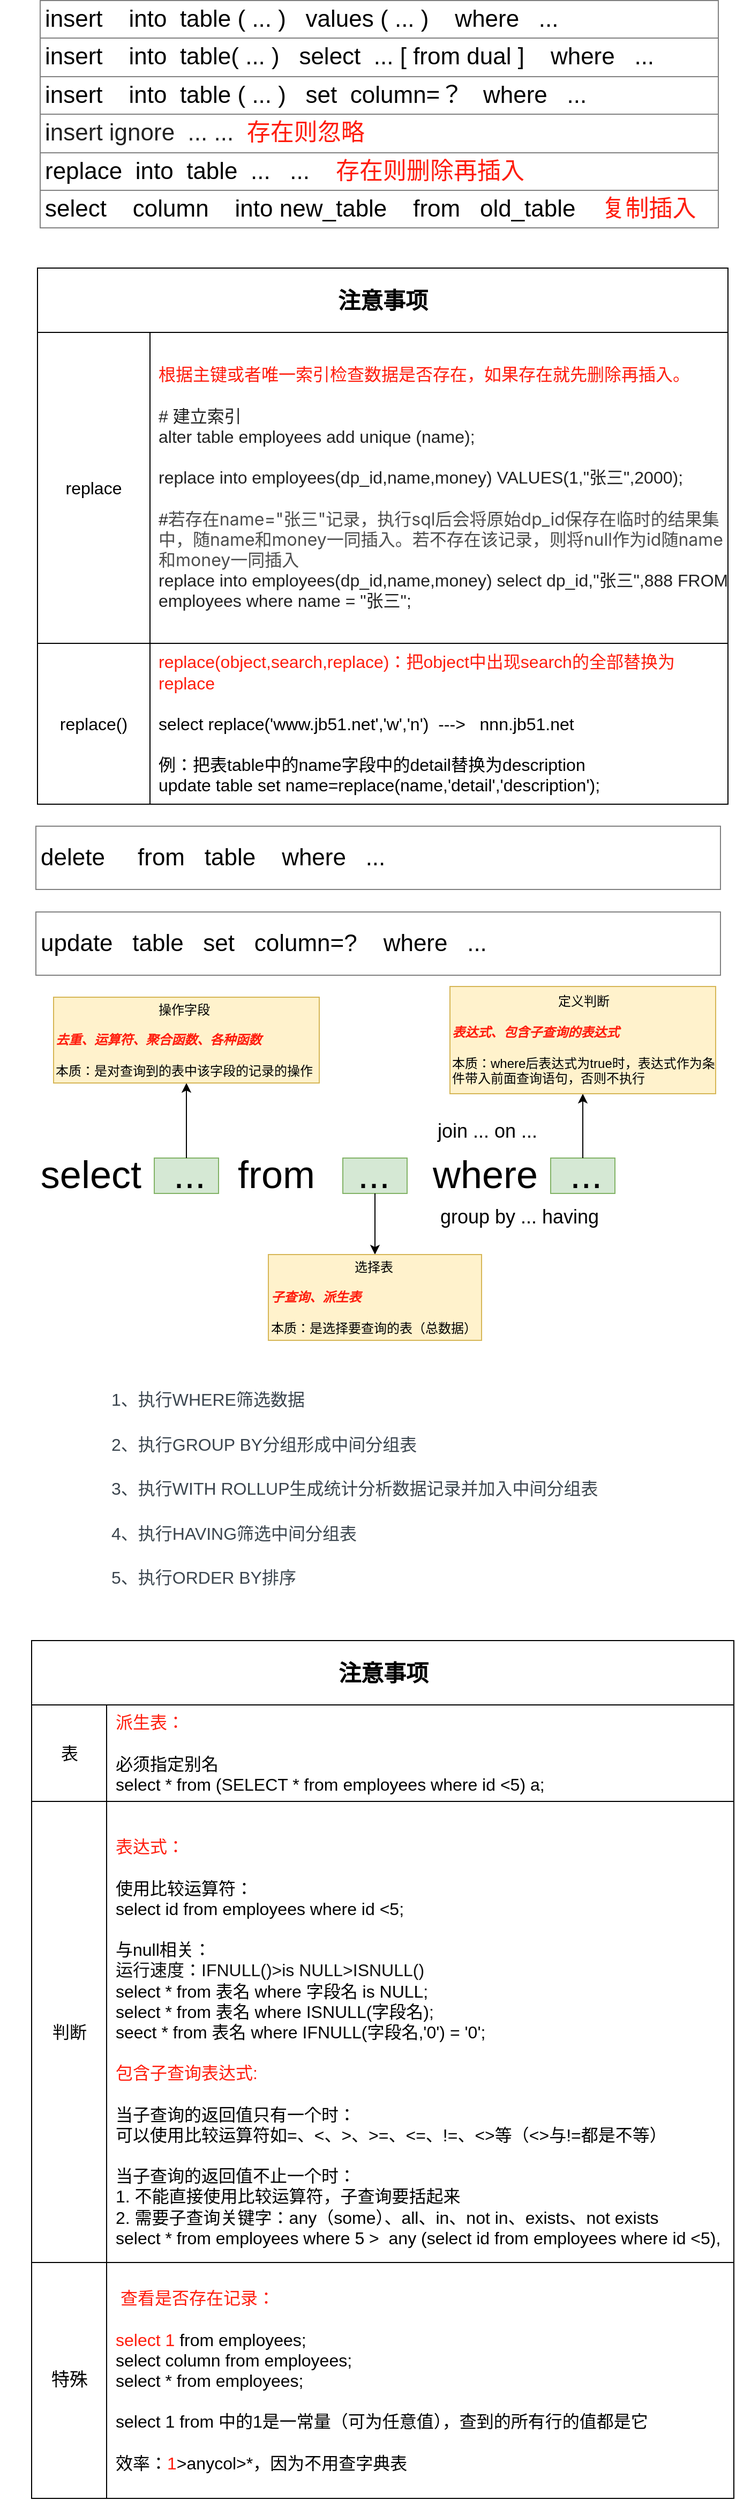 <mxfile version="13.3.9" type="device"><diagram id="LqETwdudhamUh1wzmrYi" name="Page-1"><mxGraphModel dx="1902" dy="2302" grid="1" gridSize="10" guides="1" tooltips="1" connect="1" arrows="1" fold="1" page="1" pageScale="1" pageWidth="827" pageHeight="1169" math="0" shadow="0"><root><mxCell id="0"/><mxCell id="1" parent="0"/><mxCell id="GZuF-bOFFw0pZbclXcoZ-13" value="" style="rounded=1;whiteSpace=wrap;html=1;arcSize=0;fillColor=#d5e8d4;strokeColor=#82b366;" parent="1" vertex="1"><mxGeometry x="194" y="200" width="60" height="33" as="geometry"/></mxCell><mxCell id="GZuF-bOFFw0pZbclXcoZ-19" value="" style="edgeStyle=orthogonalEdgeStyle;rounded=0;orthogonalLoop=1;jettySize=auto;html=1;" parent="1" source="GZuF-bOFFw0pZbclXcoZ-13" target="GZuF-bOFFw0pZbclXcoZ-18" edge="1"><mxGeometry relative="1" as="geometry"/></mxCell><mxCell id="GZuF-bOFFw0pZbclXcoZ-18" value="&lt;div style=&quot;text-align: center&quot;&gt;&lt;span&gt;操作字段&lt;/span&gt;&lt;/div&gt;&lt;b&gt;&lt;i&gt;&lt;font color=&quot;#ff1d0d&quot;&gt;&lt;br&gt;去重、运算符、聚合函数、各种函数&lt;br&gt;&lt;br&gt;&lt;/font&gt;&lt;/i&gt;&lt;/b&gt;&lt;div&gt;本质：是对查询到的表中该字段的记录的操作&lt;/div&gt;" style="rounded=1;whiteSpace=wrap;html=1;arcSize=0;fillColor=#fff2cc;strokeColor=#d6b656;align=left;" parent="1" vertex="1"><mxGeometry x="100" y="50" width="248" height="80" as="geometry"/></mxCell><mxCell id="GZuF-bOFFw0pZbclXcoZ-21" value="" style="rounded=1;whiteSpace=wrap;html=1;arcSize=0;fillColor=#d5e8d4;strokeColor=#82b366;" parent="1" vertex="1"><mxGeometry x="370" y="200" width="60" height="33" as="geometry"/></mxCell><mxCell id="GZuF-bOFFw0pZbclXcoZ-22" value="" style="edgeStyle=orthogonalEdgeStyle;rounded=0;orthogonalLoop=1;jettySize=auto;html=1;" parent="1" source="GZuF-bOFFw0pZbclXcoZ-21" target="GZuF-bOFFw0pZbclXcoZ-23" edge="1"><mxGeometry relative="1" as="geometry"><Array as="points"><mxPoint x="440" y="290"/><mxPoint x="440" y="290"/></Array></mxGeometry></mxCell><mxCell id="GZuF-bOFFw0pZbclXcoZ-23" value="&lt;div style=&quot;text-align: center&quot;&gt;&lt;span&gt;选择表&lt;/span&gt;&lt;/div&gt;&lt;br&gt;&lt;font style=&quot;font-size: 12px&quot; color=&quot;#ff1d0d&quot;&gt;&lt;b&gt;&lt;i&gt;子查询、派生表&lt;/i&gt;&lt;/b&gt;&lt;/font&gt;&lt;br&gt;&lt;br&gt;&lt;div&gt;本质：是选择要查询的表（总数据）&lt;/div&gt;" style="rounded=1;whiteSpace=wrap;html=1;arcSize=0;fillColor=#fff2cc;strokeColor=#d6b656;align=left;" parent="1" vertex="1"><mxGeometry x="300.5" y="290" width="199" height="80" as="geometry"/></mxCell><mxCell id="GZuF-bOFFw0pZbclXcoZ-24" value="" style="rounded=1;whiteSpace=wrap;html=1;arcSize=0;fillColor=#d5e8d4;strokeColor=#82b366;" parent="1" vertex="1"><mxGeometry x="564" y="200" width="60" height="33" as="geometry"/></mxCell><mxCell id="GZuF-bOFFw0pZbclXcoZ-25" value="" style="edgeStyle=orthogonalEdgeStyle;rounded=0;orthogonalLoop=1;jettySize=auto;html=1;" parent="1" source="GZuF-bOFFw0pZbclXcoZ-24" target="GZuF-bOFFw0pZbclXcoZ-26" edge="1"><mxGeometry relative="1" as="geometry"/></mxCell><mxCell id="GZuF-bOFFw0pZbclXcoZ-26" value="&lt;div style=&quot;text-align: center&quot;&gt;&lt;span&gt;定义判断&lt;/span&gt;&lt;/div&gt;&lt;div style=&quot;text-align: center&quot;&gt;&lt;br&gt;&lt;/div&gt;&lt;i&gt;&lt;b&gt;&lt;font color=&quot;#ff1d0d&quot;&gt;表达式、包含子查询的表达式&lt;/font&gt;&lt;/b&gt;&lt;/i&gt;&lt;br&gt;&lt;br&gt;&lt;div&gt;本质：where后表达式为true时，表达式作为条件带入前面查询语句，否则不执行&lt;/div&gt;" style="rounded=1;whiteSpace=wrap;html=1;arcSize=0;fillColor=#fff2cc;strokeColor=#d6b656;align=left;" parent="1" vertex="1"><mxGeometry x="470" y="40" width="248" height="100" as="geometry"/></mxCell><mxCell id="GZuF-bOFFw0pZbclXcoZ-1" value="&lt;font style=&quot;font-size: 36px&quot;&gt;select&amp;nbsp; &amp;nbsp;...&amp;nbsp; &amp;nbsp;from&amp;nbsp; &amp;nbsp; ...&amp;nbsp; &amp;nbsp; where&amp;nbsp; &amp;nbsp;...&lt;/font&gt;" style="text;html=1;strokeColor=none;fillColor=none;align=center;verticalAlign=middle;whiteSpace=wrap;rounded=0;" parent="1" vertex="1"><mxGeometry x="50" y="180" width="600" height="70" as="geometry"/></mxCell><mxCell id="GZuF-bOFFw0pZbclXcoZ-167" value="&lt;table border=&quot;1&quot; width=&quot;100%&quot; cellpadding=&quot;4&quot; style=&quot;width: 100% ; height: 100% ; border-collapse: collapse ; font-size: 22px&quot;&gt;&lt;tbody&gt;&lt;tr&gt;&lt;th&gt;&lt;font style=&quot;font-size: 22px&quot;&gt;&lt;span style=&quot;font-weight: 400&quot;&gt;insert&amp;nbsp; &amp;nbsp; into&amp;nbsp; table ( ... )&amp;nbsp; &amp;nbsp;values ( ... )&amp;nbsp; &amp;nbsp; where&amp;nbsp; &amp;nbsp;...&lt;/span&gt;&lt;br&gt;&lt;/font&gt;&lt;/th&gt;&lt;/tr&gt;&lt;tr&gt;&lt;td&gt;&lt;font style=&quot;font-size: 22px&quot;&gt;insert&amp;nbsp; &amp;nbsp; into&amp;nbsp; table( ... )&amp;nbsp; &amp;nbsp;select&amp;nbsp; ... [ from dual ]&amp;nbsp; &amp;nbsp; where&amp;nbsp; &amp;nbsp;...&lt;br&gt;&lt;/font&gt;&lt;/td&gt;&lt;/tr&gt;&lt;tr&gt;&lt;td&gt;&lt;font&gt;insert&amp;nbsp; &amp;nbsp; into&amp;nbsp; table ( ... )&amp;nbsp; &amp;nbsp;set&amp;nbsp;&amp;nbsp;column=？&amp;nbsp; &amp;nbsp;where&amp;nbsp; &amp;nbsp;...&lt;br&gt;&lt;/font&gt;&lt;/td&gt;&lt;/tr&gt;&lt;tr&gt;&lt;td&gt;i&lt;span style=&quot;font-family: &amp;#34;tahoma&amp;#34; , &amp;#34;arial&amp;#34; , &amp;#34;microsoft yahei&amp;#34; ; background-color: rgb(255 , 255 , 255)&quot;&gt;&lt;font color=&quot;#222222&quot;&gt;nsert ignore&amp;nbsp; ... ...&amp;nbsp;&amp;nbsp;&lt;/font&gt;&lt;font color=&quot;#ff1d0d&quot;&gt;存在则忽略&lt;/font&gt;&lt;/span&gt;&lt;br&gt;&lt;/td&gt;&lt;/tr&gt;&lt;tr&gt;&lt;td&gt;&lt;font&gt;replace&amp;nbsp; into&amp;nbsp; table&amp;nbsp; ...&amp;nbsp; &amp;nbsp;...&amp;nbsp; &amp;nbsp; &lt;font color=&quot;#ff1d0d&quot;&gt;存在则删除再插入&lt;/font&gt;&lt;br&gt;&lt;/font&gt;&lt;/td&gt;&lt;/tr&gt;&lt;tr&gt;&lt;td&gt;select&amp;nbsp; &amp;nbsp; column&amp;nbsp; &amp;nbsp; into new_table&amp;nbsp; &amp;nbsp; from&amp;nbsp; &amp;nbsp;old_table&amp;nbsp; &amp;nbsp;&amp;nbsp;&lt;font color=&quot;#ff1d0d&quot;&gt;复制插入&lt;/font&gt;&lt;br&gt;&lt;/td&gt;&lt;/tr&gt;&lt;/tbody&gt;&lt;/table&gt;" style="text;html=1;overflow=fill;fontSize=26;align=left;strokeWidth=3;" parent="1" vertex="1"><mxGeometry x="86.5" y="-880" width="633.5" height="213" as="geometry"/></mxCell><mxCell id="GZuF-bOFFw0pZbclXcoZ-179" value="&lt;table border=&quot;1&quot; width=&quot;100%&quot; cellpadding=&quot;4&quot; style=&quot;width: 100%; height: 100%; border-collapse: collapse; font-size: 22px;&quot;&gt;&lt;tbody style=&quot;font-size: 22px;&quot;&gt;&lt;tr style=&quot;font-size: 22px;&quot;&gt;&lt;th style=&quot;font-size: 22px;&quot;&gt;&lt;span style=&quot;font-size: 22px; font-weight: 400;&quot;&gt;update&amp;nbsp; &amp;nbsp;table&amp;nbsp; &amp;nbsp;set&amp;nbsp; &amp;nbsp;&lt;/span&gt;&lt;span style=&quot;font-weight: normal; font-size: 22px;&quot;&gt;column=?&lt;/span&gt;&lt;span style=&quot;font-size: 22px; font-weight: 400;&quot;&gt;&amp;nbsp;&amp;nbsp; &amp;nbsp;where&amp;nbsp; &amp;nbsp;...&lt;/span&gt;&lt;br style=&quot;font-size: 22px;&quot;&gt;&lt;/th&gt;&lt;/tr&gt;&lt;/tbody&gt;&lt;/table&gt;" style="text;html=1;strokeColor=none;fillColor=none;overflow=fill;fontSize=22;align=left;" parent="1" vertex="1"><mxGeometry x="83.25" y="-30" width="640" height="60" as="geometry"/></mxCell><mxCell id="GZuF-bOFFw0pZbclXcoZ-180" value="&lt;table border=&quot;1&quot; width=&quot;100%&quot; cellpadding=&quot;4&quot; style=&quot;width: 100%; height: 100%; border-collapse: collapse; font-size: 22px;&quot;&gt;&lt;tbody style=&quot;font-size: 22px;&quot;&gt;&lt;tr style=&quot;font-size: 22px;&quot;&gt;&lt;th style=&quot;font-size: 22px;&quot;&gt;&lt;span style=&quot;font-size: 22px; font-weight: 400;&quot;&gt;delete&amp;nbsp; &amp;nbsp; &amp;nbsp;from&amp;nbsp;&lt;/span&gt;&lt;span style=&quot;font-weight: normal; font-size: 22px;&quot;&gt;&lt;span style=&quot;font-size: 22px;&quot;&gt; &lt;/span&gt;&lt;span style=&quot;font-size: 22px;&quot;&gt;&amp;nbsp;&lt;/span&gt;table&lt;span style=&quot;font-size: 22px;&quot;&gt;&amp;nbsp;&lt;/span&gt;&lt;/span&gt;&lt;span style=&quot;font-size: 22px; font-weight: 400;&quot;&gt;&amp;nbsp; &amp;nbsp;&lt;/span&gt;&lt;span style=&quot;font-size: 22px; font-weight: 400;&quot;&gt;where&amp;nbsp; &amp;nbsp;...&lt;/span&gt;&lt;br style=&quot;font-size: 22px;&quot;&gt;&lt;/th&gt;&lt;/tr&gt;&lt;/tbody&gt;&lt;/table&gt;" style="text;html=1;strokeColor=none;fillColor=none;overflow=fill;fontSize=22;align=left;" parent="1" vertex="1"><mxGeometry x="83.25" y="-110" width="640" height="60" as="geometry"/></mxCell><mxCell id="queoFzXOeJhfiTyC-tn1-11" value="&lt;font style=&quot;font-size: 21px&quot;&gt;注意事项&lt;/font&gt;" style="shape=table;html=1;whiteSpace=wrap;startSize=60;container=1;collapsible=0;childLayout=tableLayout;fixedRows=1;rowLines=0;fontStyle=1;align=center;fontSize=16;columnLines=1;resizeLast=0;arcSize=15;resizeLastRow=0;fillOpacity=100;" parent="1" vertex="1"><mxGeometry x="85" y="-630" width="644.5" height="500" as="geometry"/></mxCell><mxCell id="queoFzXOeJhfiTyC-tn1-12" value="" style="shape=partialRectangle;html=1;whiteSpace=wrap;collapsible=0;dropTarget=0;pointerEvents=0;fillColor=none;top=0;left=0;bottom=1;right=0;points=[[0,0.5],[1,0.5]];portConstraint=eastwest;" parent="queoFzXOeJhfiTyC-tn1-11" vertex="1"><mxGeometry y="60" width="644.5" height="290" as="geometry"/></mxCell><mxCell id="queoFzXOeJhfiTyC-tn1-13" value="&lt;span style=&quot;text-align: left&quot;&gt;&lt;font style=&quot;font-size: 16px&quot;&gt;replace&lt;/font&gt;&lt;/span&gt;" style="shape=partialRectangle;html=1;whiteSpace=wrap;connectable=0;fillColor=none;top=0;left=0;bottom=0;right=0;overflow=hidden;fontSize=15;" parent="queoFzXOeJhfiTyC-tn1-12" vertex="1"><mxGeometry width="105" height="290" as="geometry"/></mxCell><mxCell id="queoFzXOeJhfiTyC-tn1-14" value="&lt;font style=&quot;font-size: 16px&quot;&gt;&lt;span style=&quot;background-color: rgb(255 , 255 , 255)&quot;&gt;&lt;font face=&quot;tahoma, arial, microsoft yahei&quot; color=&quot;#ff1d0d&quot; style=&quot;font-size: 16px&quot;&gt;&lt;br&gt;根据主键或者唯一索引检查数据是否存在，如果存在就先删除再插入。&lt;/font&gt;&lt;br&gt;&lt;div&gt;&lt;font color=&quot;#222222&quot; face=&quot;tahoma, arial, microsoft yahei&quot; style=&quot;font-size: 16px&quot;&gt;&lt;br&gt;&lt;/font&gt;&lt;/div&gt;&lt;div&gt;&lt;font color=&quot;#222222&quot; face=&quot;tahoma, arial, microsoft yahei&quot; style=&quot;font-size: 16px&quot;&gt;# 建立索引&lt;/font&gt;&lt;/div&gt;&lt;div&gt;&lt;div&gt;&lt;font color=&quot;#222222&quot; face=&quot;tahoma, arial, microsoft yahei&quot; style=&quot;font-size: 16px&quot;&gt;alter table employees add unique (name);&lt;/font&gt;&lt;/div&gt;&lt;div&gt;&lt;font color=&quot;#222222&quot; face=&quot;tahoma, arial, microsoft yahei&quot; style=&quot;font-size: 16px&quot;&gt;&lt;br&gt;&lt;/font&gt;&lt;/div&gt;&lt;div&gt;&lt;font color=&quot;#222222&quot; face=&quot;tahoma, arial, microsoft yahei&quot; style=&quot;font-size: 16px&quot;&gt;replace into employees(dp_id,name,money) VALUES(1,&quot;张三&quot;,2000);&lt;/font&gt;&lt;/div&gt;&lt;/div&gt;&lt;div&gt;&lt;br&gt;&lt;/div&gt;&lt;/span&gt;&lt;span style=&quot;background-color: rgb(255 , 255 , 255)&quot;&gt;&lt;font color=&quot;#222222&quot; face=&quot;tahoma, arial, microsoft yahei&quot; style=&quot;font-size: 16px&quot;&gt;#&lt;/font&gt;&lt;/span&gt;&lt;span style=&quot;color: rgb(77 , 77 , 77) ; font-family: &amp;#34;microsoft yahei&amp;#34; , &amp;#34;sf pro display&amp;#34; , &amp;#34;roboto&amp;#34; , &amp;#34;noto&amp;#34; , &amp;#34;arial&amp;#34; , &amp;#34;pingfang sc&amp;#34; , sans-serif ; background-color: rgb(255 , 255 , 255)&quot;&gt;若存在name=&quot;张三&quot;记录，执行sql后会将原始dp_id保存在临时的结果集中，随name和money一同插入。若不存在该记录，则将null作为id随name和money一同插入&lt;/span&gt;&lt;/font&gt;&lt;span style=&quot;background-color: rgb(255 , 255 , 255) ; font-size: 16px&quot;&gt;&lt;div&gt;&lt;font color=&quot;#222222&quot; face=&quot;tahoma, arial, microsoft yahei&quot; style=&quot;font-size: 16px&quot;&gt;&lt;div&gt;replace into employees(dp_id,name,money) select dp_id,&quot;张三&quot;,888 FROM employees where name = &quot;张三&quot;;&lt;/div&gt;&lt;/font&gt;&lt;/div&gt;&lt;br&gt;&lt;/span&gt;" style="shape=partialRectangle;html=1;whiteSpace=wrap;connectable=0;fillColor=none;top=0;left=0;bottom=0;right=0;align=left;spacingLeft=6;overflow=hidden;" parent="queoFzXOeJhfiTyC-tn1-12" vertex="1"><mxGeometry x="105" width="540" height="290" as="geometry"/></mxCell><mxCell id="queoFzXOeJhfiTyC-tn1-24" style="shape=partialRectangle;html=1;whiteSpace=wrap;collapsible=0;dropTarget=0;pointerEvents=0;fillColor=none;top=0;left=0;bottom=1;right=0;points=[[0,0.5],[1,0.5]];portConstraint=eastwest;" parent="queoFzXOeJhfiTyC-tn1-11" vertex="1"><mxGeometry y="350" width="644.5" height="150" as="geometry"/></mxCell><mxCell id="queoFzXOeJhfiTyC-tn1-25" value="&lt;font style=&quot;font-size: 16px&quot;&gt;replace()&lt;/font&gt;" style="shape=partialRectangle;html=1;whiteSpace=wrap;connectable=0;fillColor=none;top=0;left=0;bottom=0;right=0;overflow=hidden;fontSize=15;" parent="queoFzXOeJhfiTyC-tn1-24" vertex="1"><mxGeometry width="105" height="150" as="geometry"/></mxCell><mxCell id="queoFzXOeJhfiTyC-tn1-26" value="&lt;div style=&quot;font-size: 16px&quot;&gt;&lt;font style=&quot;font-size: 16px&quot; color=&quot;#ff1d0d&quot;&gt;replace(object,search,replace)：&lt;/font&gt;&lt;span style=&quot;color: rgb(255 , 29 , 13)&quot;&gt;把object中出现search的全部替换为replace&lt;/span&gt;&lt;/div&gt;&lt;div style=&quot;font-size: 16px&quot;&gt;&lt;font style=&quot;font-size: 16px&quot; color=&quot;#ff1d0d&quot;&gt;&lt;br&gt;&lt;/font&gt;&lt;/div&gt;&lt;div style=&quot;font-size: 16px&quot;&gt;&lt;font style=&quot;font-size: 16px&quot;&gt;select replace('www.jb51.net','w','n')&amp;nbsp; ---&amp;gt;&amp;nbsp; &amp;nbsp;nnn.jb51.net&lt;/font&gt;&lt;/div&gt;&lt;div style=&quot;font-size: 16px&quot;&gt;&lt;font style=&quot;font-size: 16px&quot;&gt;&lt;br&gt;&lt;/font&gt;&lt;/div&gt;&lt;div style=&quot;font-size: 16px&quot;&gt;&lt;font style=&quot;font-size: 16px&quot;&gt;例：把表table中的name字段中的detail替换为description&lt;/font&gt;&lt;/div&gt;&lt;div style=&quot;font-size: 16px&quot;&gt;&lt;font style=&quot;font-size: 16px&quot;&gt;update table set name=replace(name,'detail','description');&lt;/font&gt;&lt;/div&gt;" style="shape=partialRectangle;html=1;whiteSpace=wrap;connectable=0;fillColor=none;top=0;left=0;bottom=0;right=0;align=left;spacingLeft=6;overflow=hidden;" parent="queoFzXOeJhfiTyC-tn1-24" vertex="1"><mxGeometry x="105" width="540" height="150" as="geometry"/></mxCell><mxCell id="2h2UwG7OW9Jb-SsPU4Pz-1" value="&lt;font style=&quot;font-size: 18px&quot;&gt;join ... on ...&lt;/font&gt;" style="text;html=1;strokeColor=none;fillColor=none;align=center;verticalAlign=middle;whiteSpace=wrap;rounded=0;" parent="1" vertex="1"><mxGeometry x="390" y="140" width="230" height="70" as="geometry"/></mxCell><mxCell id="2h2UwG7OW9Jb-SsPU4Pz-2" value="&lt;font style=&quot;font-size: 18px&quot;&gt;group by ... having&lt;/font&gt;" style="text;html=1;strokeColor=none;fillColor=none;align=center;verticalAlign=middle;whiteSpace=wrap;rounded=0;" parent="1" vertex="1"><mxGeometry x="420" y="220" width="230" height="70" as="geometry"/></mxCell><mxCell id="GNP6eOdqd0w3oYVWneXA-1" value="&lt;p class=&quot;md-end-block md-p md-focus&quot; style=&quot;box-sizing: border-box; line-height: 1.6; margin-top: 1rem; margin-bottom: 1rem; font-size: 16px; font-weight: 500; font-style: normal; color: rgb(59, 69, 78); position: relative; text-indent: 2em; letter-spacing: normal; text-transform: none; word-spacing: 0px; background-color: rgb(255, 255, 255); text-decoration: none;&quot;&gt;&lt;span class=&quot;md-plain&quot; style=&quot;box-sizing: border-box ; text-indent: 0px&quot;&gt;1、执行WHERE筛选数据&lt;/span&gt;&lt;/p&gt;&lt;p class=&quot;md-end-block md-p&quot; style=&quot;box-sizing: border-box; line-height: 1.6; margin-top: 1rem; margin-bottom: 1rem; font-size: 16px; font-weight: 500; font-style: normal; color: rgb(59, 69, 78); position: relative; text-indent: 2em; letter-spacing: normal; text-transform: none; word-spacing: 0px; background-color: rgb(255, 255, 255); text-decoration: none;&quot;&gt;&lt;span class=&quot;md-plain&quot; style=&quot;box-sizing: border-box ; text-indent: 0px&quot;&gt;2、执行GROUP BY分组形成中间分组表&lt;/span&gt;&lt;/p&gt;&lt;p class=&quot;md-end-block md-p&quot; style=&quot;box-sizing: border-box; line-height: 1.6; margin-top: 1rem; margin-bottom: 1rem; font-size: 16px; font-weight: 500; font-style: normal; color: rgb(59, 69, 78); position: relative; text-indent: 2em; letter-spacing: normal; text-transform: none; word-spacing: 0px; background-color: rgb(255, 255, 255); text-decoration: none;&quot;&gt;&lt;span class=&quot;md-plain&quot; style=&quot;box-sizing: border-box ; text-indent: 0px&quot;&gt;3、执行WITH ROLLUP生成统计分析数据记录并加入中间分组表&lt;/span&gt;&lt;/p&gt;&lt;p class=&quot;md-end-block md-p&quot; style=&quot;box-sizing: border-box; line-height: 1.6; margin-top: 1rem; margin-bottom: 1rem; font-size: 16px; font-weight: 500; font-style: normal; color: rgb(59, 69, 78); position: relative; text-indent: 2em; letter-spacing: normal; text-transform: none; word-spacing: 0px; background-color: rgb(255, 255, 255); text-decoration: none;&quot;&gt;&lt;span class=&quot;md-plain&quot; style=&quot;box-sizing: border-box ; text-indent: 0px&quot;&gt;4、执行HAVING筛选中间分组表&lt;/span&gt;&lt;/p&gt;&lt;p class=&quot;md-end-block md-p&quot; style=&quot;box-sizing: border-box; line-height: 1.6; margin-top: 1rem; margin-bottom: 1rem; font-size: 16px; font-weight: 500; font-style: normal; color: rgb(59, 69, 78); position: relative; text-indent: 2em; letter-spacing: normal; text-transform: none; word-spacing: 0px; background-color: rgb(255, 255, 255); text-decoration: none;&quot;&gt;&lt;span class=&quot;md-plain md-expand&quot; style=&quot;box-sizing: border-box ; text-indent: 0px&quot;&gt;5、执行ORDER BY排序&lt;/span&gt;&lt;/p&gt;" style="text;whiteSpace=wrap;html=1;" vertex="1" parent="1"><mxGeometry x="120" y="390" width="510" height="240" as="geometry"/></mxCell><mxCell id="GZuF-bOFFw0pZbclXcoZ-27" value="&lt;font style=&quot;font-size: 21px&quot;&gt;注意事项&lt;/font&gt;" style="shape=table;html=1;whiteSpace=wrap;startSize=60;container=1;collapsible=0;childLayout=tableLayout;fixedRows=1;rowLines=0;fontStyle=1;align=center;fontSize=16;columnLines=1;resizeLast=0;arcSize=15;resizeLastRow=0;fillOpacity=100;" parent="1" vertex="1"><mxGeometry x="79.5" y="650" width="655.5" height="800" as="geometry"/></mxCell><mxCell id="GZuF-bOFFw0pZbclXcoZ-28" value="" style="shape=partialRectangle;html=1;whiteSpace=wrap;collapsible=0;dropTarget=0;pointerEvents=0;fillColor=none;top=0;left=0;bottom=1;right=0;points=[[0,0.5],[1,0.5]];portConstraint=eastwest;" parent="GZuF-bOFFw0pZbclXcoZ-27" vertex="1"><mxGeometry y="60" width="655.5" height="90" as="geometry"/></mxCell><mxCell id="GZuF-bOFFw0pZbclXcoZ-107" value="&lt;font style=&quot;font-size: 16px&quot;&gt;表&lt;/font&gt;" style="shape=partialRectangle;html=1;whiteSpace=wrap;connectable=0;fillColor=none;top=0;left=0;bottom=0;right=0;overflow=hidden;" parent="GZuF-bOFFw0pZbclXcoZ-28" vertex="1"><mxGeometry width="70" height="90" as="geometry"/></mxCell><mxCell id="GZuF-bOFFw0pZbclXcoZ-30" value="&lt;font style=&quot;font-size: 16px&quot;&gt;&lt;font color=&quot;#ff1d0d&quot; style=&quot;font-size: 16px&quot;&gt;派生表：&lt;/font&gt;&lt;br&gt;&lt;br&gt;必须指定别名&lt;br&gt;select * from (SELECT * from employees where id &amp;lt;5) a;&lt;/font&gt;" style="shape=partialRectangle;html=1;whiteSpace=wrap;connectable=0;fillColor=none;top=0;left=0;bottom=0;right=0;align=left;spacingLeft=6;overflow=hidden;" parent="GZuF-bOFFw0pZbclXcoZ-28" vertex="1"><mxGeometry x="70" width="586" height="90" as="geometry"/></mxCell><mxCell id="GZuF-bOFFw0pZbclXcoZ-101" style="shape=partialRectangle;html=1;whiteSpace=wrap;collapsible=0;dropTarget=0;pointerEvents=0;fillColor=none;top=0;left=0;bottom=1;right=0;points=[[0,0.5],[1,0.5]];portConstraint=eastwest;" parent="GZuF-bOFFw0pZbclXcoZ-27" vertex="1"><mxGeometry y="150" width="655.5" height="430" as="geometry"/></mxCell><mxCell id="GZuF-bOFFw0pZbclXcoZ-109" value="&lt;font style=&quot;font-size: 16px&quot;&gt;判断&lt;/font&gt;" style="shape=partialRectangle;html=1;whiteSpace=wrap;connectable=0;fillColor=none;top=0;left=0;bottom=0;right=0;overflow=hidden;" parent="GZuF-bOFFw0pZbclXcoZ-101" vertex="1"><mxGeometry width="70" height="430" as="geometry"/></mxCell><mxCell id="GZuF-bOFFw0pZbclXcoZ-103" value="&lt;font style=&quot;font-size: 16px&quot;&gt;&lt;font color=&quot;#ff1d0d&quot; style=&quot;font-size: 16px&quot;&gt;&lt;br&gt;表达式：&lt;/font&gt;&lt;br&gt;&lt;br&gt;使用比较运算符：&lt;br&gt;select id from employees where id &amp;lt;5;&lt;br&gt;&lt;br&gt;与null相关：&lt;br&gt;&lt;font style=&quot;font-size: 16px&quot;&gt;&lt;span style=&quot;box-sizing: border-box ; color: rgb(17 , 17 , 17) ; font-family: &amp;#34;texgyreadventor&amp;#34; , &amp;#34;century gothic&amp;#34; , &amp;#34;didact gothic&amp;#34; , &amp;#34;yu gothic&amp;#34; , sans-serif ; text-align: justify&quot;&gt;&lt;span class=&quot;md-plain&quot; style=&quot;box-sizing: border-box&quot;&gt;运行速度：IFNULL()&amp;gt;is NULL&amp;gt;ISNULL()&lt;/span&gt;&lt;/span&gt;&lt;/font&gt;&lt;br&gt;select * from 表名 where 字段名 is NULL;&lt;br&gt;select * from 表名 where ISNULL(字段名);&lt;br&gt;seect * from 表名 where IFNULL(字段名,'0') = '0';&lt;br&gt;&lt;br&gt;&lt;font color=&quot;#ff1d0d&quot; style=&quot;font-size: 16px&quot;&gt;包含子查询表达式:&lt;/font&gt;&lt;br&gt;&lt;br&gt;当子查询的返回值只有一个时：&lt;br&gt;可以使用比较运算符如=、&amp;lt;、&amp;gt;、&amp;gt;=、&amp;lt;=、!=、&amp;lt;&amp;gt;等（&amp;lt;&amp;gt;与!=都是不等）&lt;br&gt;&lt;br&gt;当子查询的返回值不止一个时：&lt;br&gt;1. 不能直接使用比较运算符，子查询要括起来&lt;br&gt;2. 需要子查询关键字：any（some）、all、in、not in、exists、not&amp;nbsp;exists&lt;br&gt;select * from employees where 5 &amp;gt;&amp;nbsp; any (select id from employees where id &amp;lt;5),&lt;/font&gt;" style="shape=partialRectangle;html=1;whiteSpace=wrap;connectable=0;fillColor=none;top=0;left=0;bottom=0;right=0;align=left;spacingLeft=6;overflow=hidden;" parent="GZuF-bOFFw0pZbclXcoZ-101" vertex="1"><mxGeometry x="70" width="586" height="430" as="geometry"/></mxCell><mxCell id="GZuF-bOFFw0pZbclXcoZ-181" style="shape=partialRectangle;html=1;whiteSpace=wrap;collapsible=0;dropTarget=0;pointerEvents=0;fillColor=none;top=0;left=0;bottom=1;right=0;points=[[0,0.5],[1,0.5]];portConstraint=eastwest;" parent="GZuF-bOFFw0pZbclXcoZ-27" vertex="1"><mxGeometry y="580" width="655.5" height="220" as="geometry"/></mxCell><mxCell id="GZuF-bOFFw0pZbclXcoZ-182" value="&lt;font style=&quot;font-size: 17px&quot;&gt;特殊&lt;/font&gt;" style="shape=partialRectangle;html=1;whiteSpace=wrap;connectable=0;fillColor=none;top=0;left=0;bottom=0;right=0;overflow=hidden;" parent="GZuF-bOFFw0pZbclXcoZ-181" vertex="1"><mxGeometry width="70" height="220" as="geometry"/></mxCell><mxCell id="GZuF-bOFFw0pZbclXcoZ-183" value="&lt;div style=&quot;font-size: 16px&quot;&gt;&lt;font color=&quot;#ff1d0d&quot; style=&quot;font-size: 16px&quot;&gt;&amp;nbsp;查看是否存在记录：&lt;/font&gt;&lt;/div&gt;&lt;div style=&quot;font-size: 16px&quot;&gt;&lt;font style=&quot;font-size: 16px&quot;&gt;&lt;br&gt;&lt;/font&gt;&lt;/div&gt;&lt;div style=&quot;font-size: 16px&quot;&gt;&lt;font style=&quot;font-size: 16px&quot;&gt;&lt;font color=&quot;#ff1d0d&quot; style=&quot;font-size: 16px&quot;&gt;select 1&lt;/font&gt; from employees;&lt;/font&gt;&lt;/div&gt;&lt;div style=&quot;font-size: 16px&quot;&gt;&lt;font style=&quot;font-size: 16px&quot;&gt;select&amp;nbsp;column from employees;&lt;/font&gt;&lt;/div&gt;&lt;div style=&quot;font-size: 16px&quot;&gt;&lt;font style=&quot;font-size: 16px&quot;&gt;select * from employees;&lt;/font&gt;&lt;/div&gt;&lt;div style=&quot;font-size: 16px&quot;&gt;&lt;font style=&quot;font-size: 16px&quot;&gt;&lt;br&gt;&lt;/font&gt;&lt;/div&gt;&lt;div style=&quot;font-size: 16px&quot;&gt;&lt;div&gt;&lt;font style=&quot;font-size: 16px&quot;&gt;select 1 from 中的1是一常量（可为任意值），查到的所有行的值都是它&lt;/font&gt;&lt;/div&gt;&lt;div&gt;&lt;font style=&quot;font-size: 16px&quot;&gt;&lt;br&gt;&lt;/font&gt;&lt;/div&gt;&lt;div&gt;&lt;font style=&quot;font-size: 16px&quot;&gt;效率：&lt;font color=&quot;#ff1d0d&quot; style=&quot;font-size: 16px&quot;&gt;1&lt;/font&gt;&amp;gt;anycol&amp;gt;*，因为不用查字典表&lt;/font&gt;&lt;/div&gt;&lt;/div&gt;" style="shape=partialRectangle;html=1;whiteSpace=wrap;connectable=0;fillColor=none;top=0;left=0;bottom=0;right=0;align=left;spacingLeft=6;overflow=hidden;" parent="GZuF-bOFFw0pZbclXcoZ-181" vertex="1"><mxGeometry x="70" width="586" height="220" as="geometry"/></mxCell></root></mxGraphModel></diagram></mxfile>